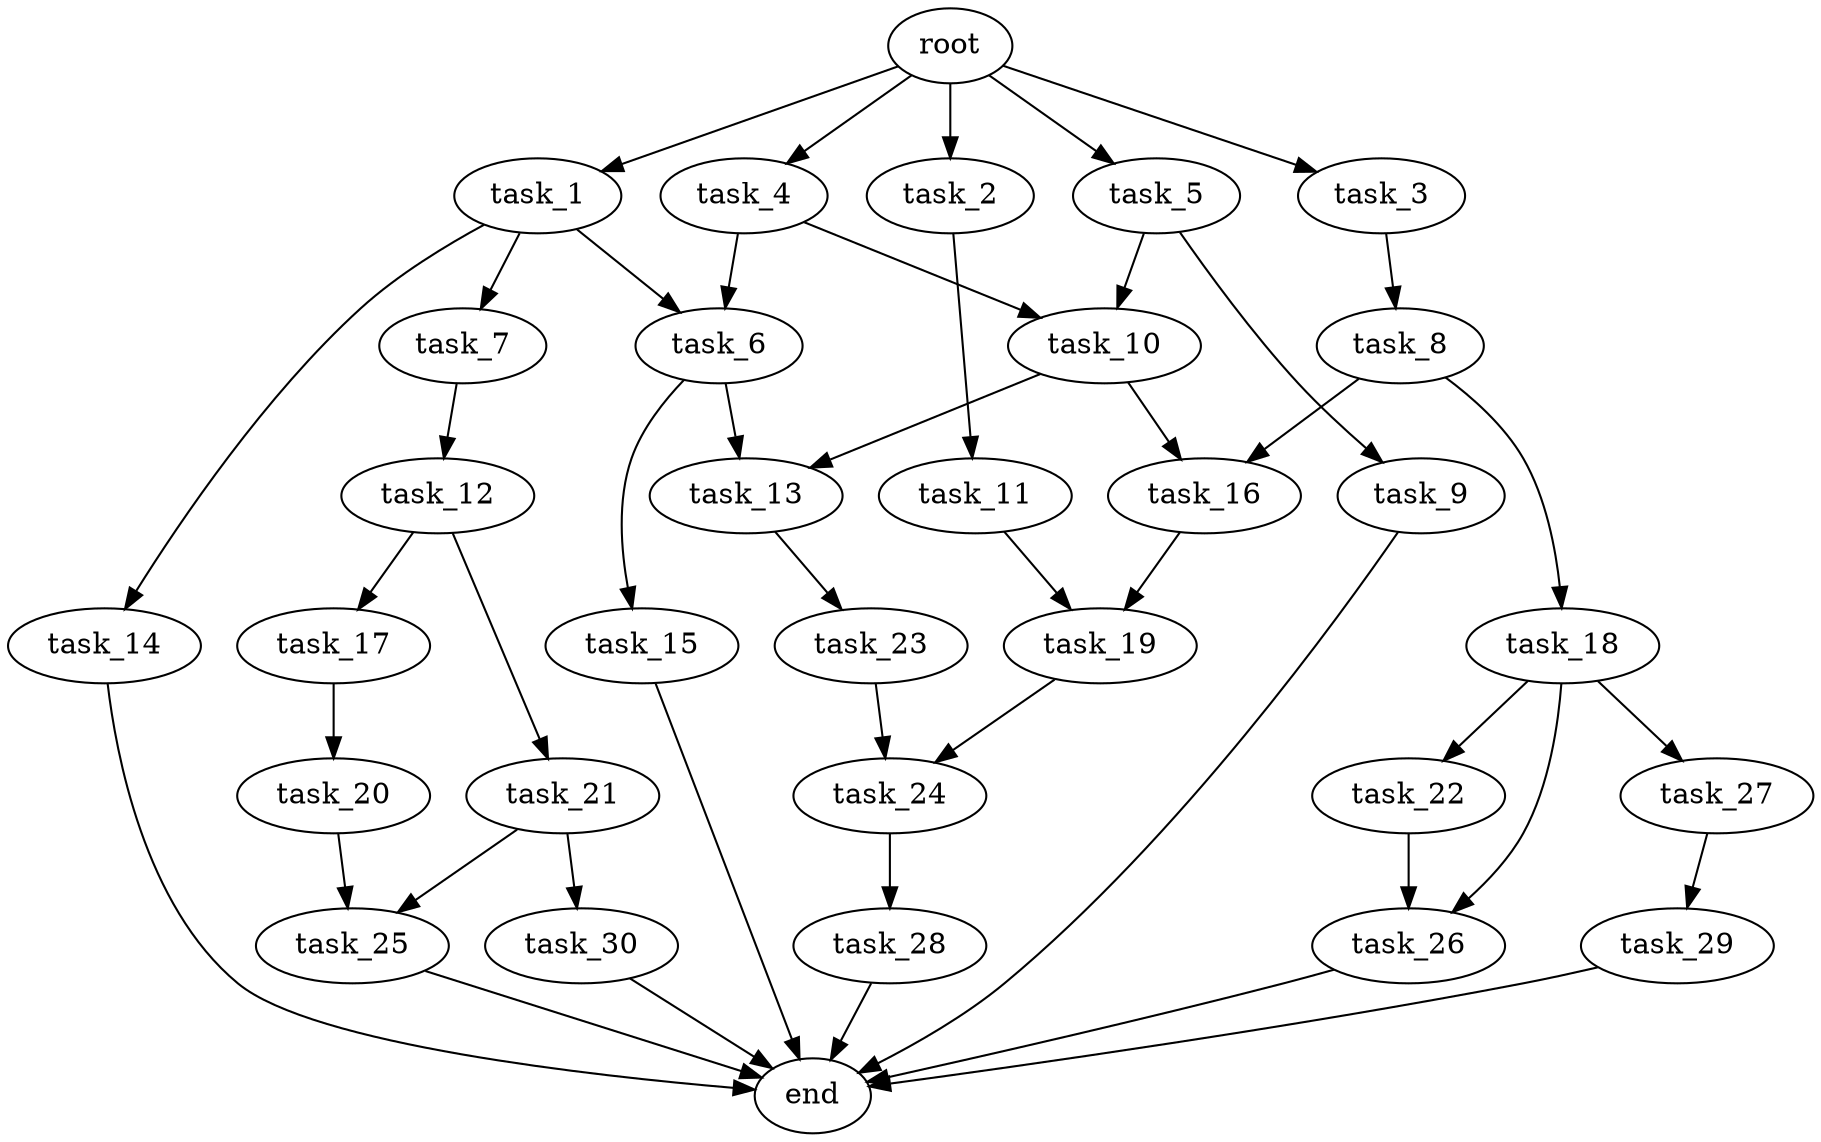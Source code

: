 digraph G {
  root [size="0.000000e+00"];
  task_1 [size="9.644372e+09"];
  task_2 [size="2.920544e+09"];
  task_3 [size="5.220329e+09"];
  task_4 [size="7.021258e+09"];
  task_5 [size="4.587353e+08"];
  task_6 [size="1.642390e+09"];
  task_7 [size="1.405351e+09"];
  task_8 [size="7.168844e+09"];
  task_9 [size="7.215869e+09"];
  task_10 [size="1.070508e+09"];
  task_11 [size="6.108907e+09"];
  task_12 [size="1.876246e+09"];
  task_13 [size="9.302232e+09"];
  task_14 [size="3.929572e+09"];
  task_15 [size="4.571003e+09"];
  task_16 [size="7.814423e+09"];
  task_17 [size="7.168162e+09"];
  task_18 [size="1.078550e+09"];
  task_19 [size="4.145289e+09"];
  task_20 [size="9.266339e+09"];
  task_21 [size="8.374825e+09"];
  task_22 [size="5.888522e+09"];
  task_23 [size="7.721680e+09"];
  task_24 [size="4.505595e+09"];
  task_25 [size="6.584908e+09"];
  task_26 [size="9.561947e+09"];
  task_27 [size="1.347226e+09"];
  task_28 [size="4.988788e+09"];
  task_29 [size="5.304113e+09"];
  task_30 [size="4.866675e+08"];
  end [size="0.000000e+00"];

  root -> task_1 [size="1.000000e-12"];
  root -> task_2 [size="1.000000e-12"];
  root -> task_3 [size="1.000000e-12"];
  root -> task_4 [size="1.000000e-12"];
  root -> task_5 [size="1.000000e-12"];
  task_1 -> task_6 [size="8.211948e+07"];
  task_1 -> task_7 [size="1.405351e+08"];
  task_1 -> task_14 [size="3.929572e+08"];
  task_2 -> task_11 [size="6.108907e+08"];
  task_3 -> task_8 [size="7.168844e+08"];
  task_4 -> task_6 [size="8.211948e+07"];
  task_4 -> task_10 [size="5.352540e+07"];
  task_5 -> task_9 [size="7.215869e+08"];
  task_5 -> task_10 [size="5.352540e+07"];
  task_6 -> task_13 [size="4.651116e+08"];
  task_6 -> task_15 [size="4.571003e+08"];
  task_7 -> task_12 [size="1.876246e+08"];
  task_8 -> task_16 [size="3.907211e+08"];
  task_8 -> task_18 [size="1.078550e+08"];
  task_9 -> end [size="1.000000e-12"];
  task_10 -> task_13 [size="4.651116e+08"];
  task_10 -> task_16 [size="3.907211e+08"];
  task_11 -> task_19 [size="2.072644e+08"];
  task_12 -> task_17 [size="7.168162e+08"];
  task_12 -> task_21 [size="8.374825e+08"];
  task_13 -> task_23 [size="7.721680e+08"];
  task_14 -> end [size="1.000000e-12"];
  task_15 -> end [size="1.000000e-12"];
  task_16 -> task_19 [size="2.072644e+08"];
  task_17 -> task_20 [size="9.266339e+08"];
  task_18 -> task_22 [size="5.888522e+08"];
  task_18 -> task_26 [size="4.780974e+08"];
  task_18 -> task_27 [size="1.347226e+08"];
  task_19 -> task_24 [size="2.252798e+08"];
  task_20 -> task_25 [size="3.292454e+08"];
  task_21 -> task_25 [size="3.292454e+08"];
  task_21 -> task_30 [size="4.866675e+07"];
  task_22 -> task_26 [size="4.780974e+08"];
  task_23 -> task_24 [size="2.252798e+08"];
  task_24 -> task_28 [size="4.988788e+08"];
  task_25 -> end [size="1.000000e-12"];
  task_26 -> end [size="1.000000e-12"];
  task_27 -> task_29 [size="5.304113e+08"];
  task_28 -> end [size="1.000000e-12"];
  task_29 -> end [size="1.000000e-12"];
  task_30 -> end [size="1.000000e-12"];
}
